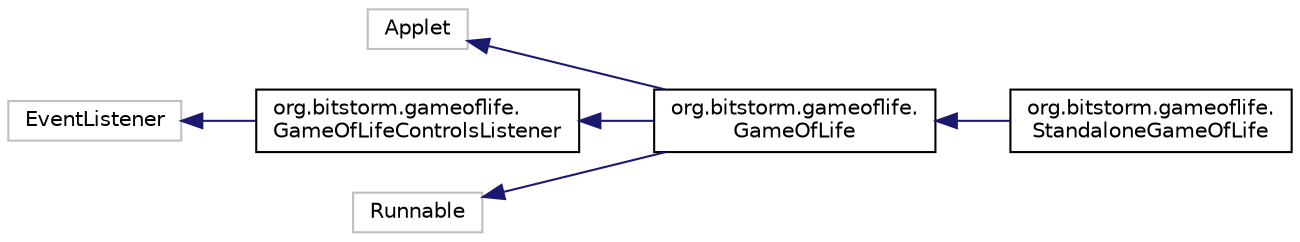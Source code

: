digraph "Graphical Class Hierarchy"
{
  edge [fontname="Helvetica",fontsize="10",labelfontname="Helvetica",labelfontsize="10"];
  node [fontname="Helvetica",fontsize="10",shape=record];
  rankdir="LR";
  Node1 [label="Applet",height=0.2,width=0.4,color="grey75", fillcolor="white", style="filled"];
  Node1 -> Node2 [dir="back",color="midnightblue",fontsize="10",style="solid",fontname="Helvetica"];
  Node2 [label="org.bitstorm.gameoflife.\lGameOfLife",height=0.2,width=0.4,color="black", fillcolor="white", style="filled",URL="$classorg_1_1bitstorm_1_1gameoflife_1_1GameOfLife.html"];
  Node2 -> Node3 [dir="back",color="midnightblue",fontsize="10",style="solid",fontname="Helvetica"];
  Node3 [label="org.bitstorm.gameoflife.\lStandaloneGameOfLife",height=0.2,width=0.4,color="black", fillcolor="white", style="filled",URL="$classorg_1_1bitstorm_1_1gameoflife_1_1StandaloneGameOfLife.html"];
  Node4 [label="EventListener",height=0.2,width=0.4,color="grey75", fillcolor="white", style="filled"];
  Node4 -> Node5 [dir="back",color="midnightblue",fontsize="10",style="solid",fontname="Helvetica"];
  Node5 [label="org.bitstorm.gameoflife.\lGameOfLifeControlsListener",height=0.2,width=0.4,color="black", fillcolor="white", style="filled",URL="$interfaceorg_1_1bitstorm_1_1gameoflife_1_1GameOfLifeControlsListener.html"];
  Node5 -> Node2 [dir="back",color="midnightblue",fontsize="10",style="solid",fontname="Helvetica"];
  Node6 [label="Runnable",height=0.2,width=0.4,color="grey75", fillcolor="white", style="filled"];
  Node6 -> Node2 [dir="back",color="midnightblue",fontsize="10",style="solid",fontname="Helvetica"];
}
